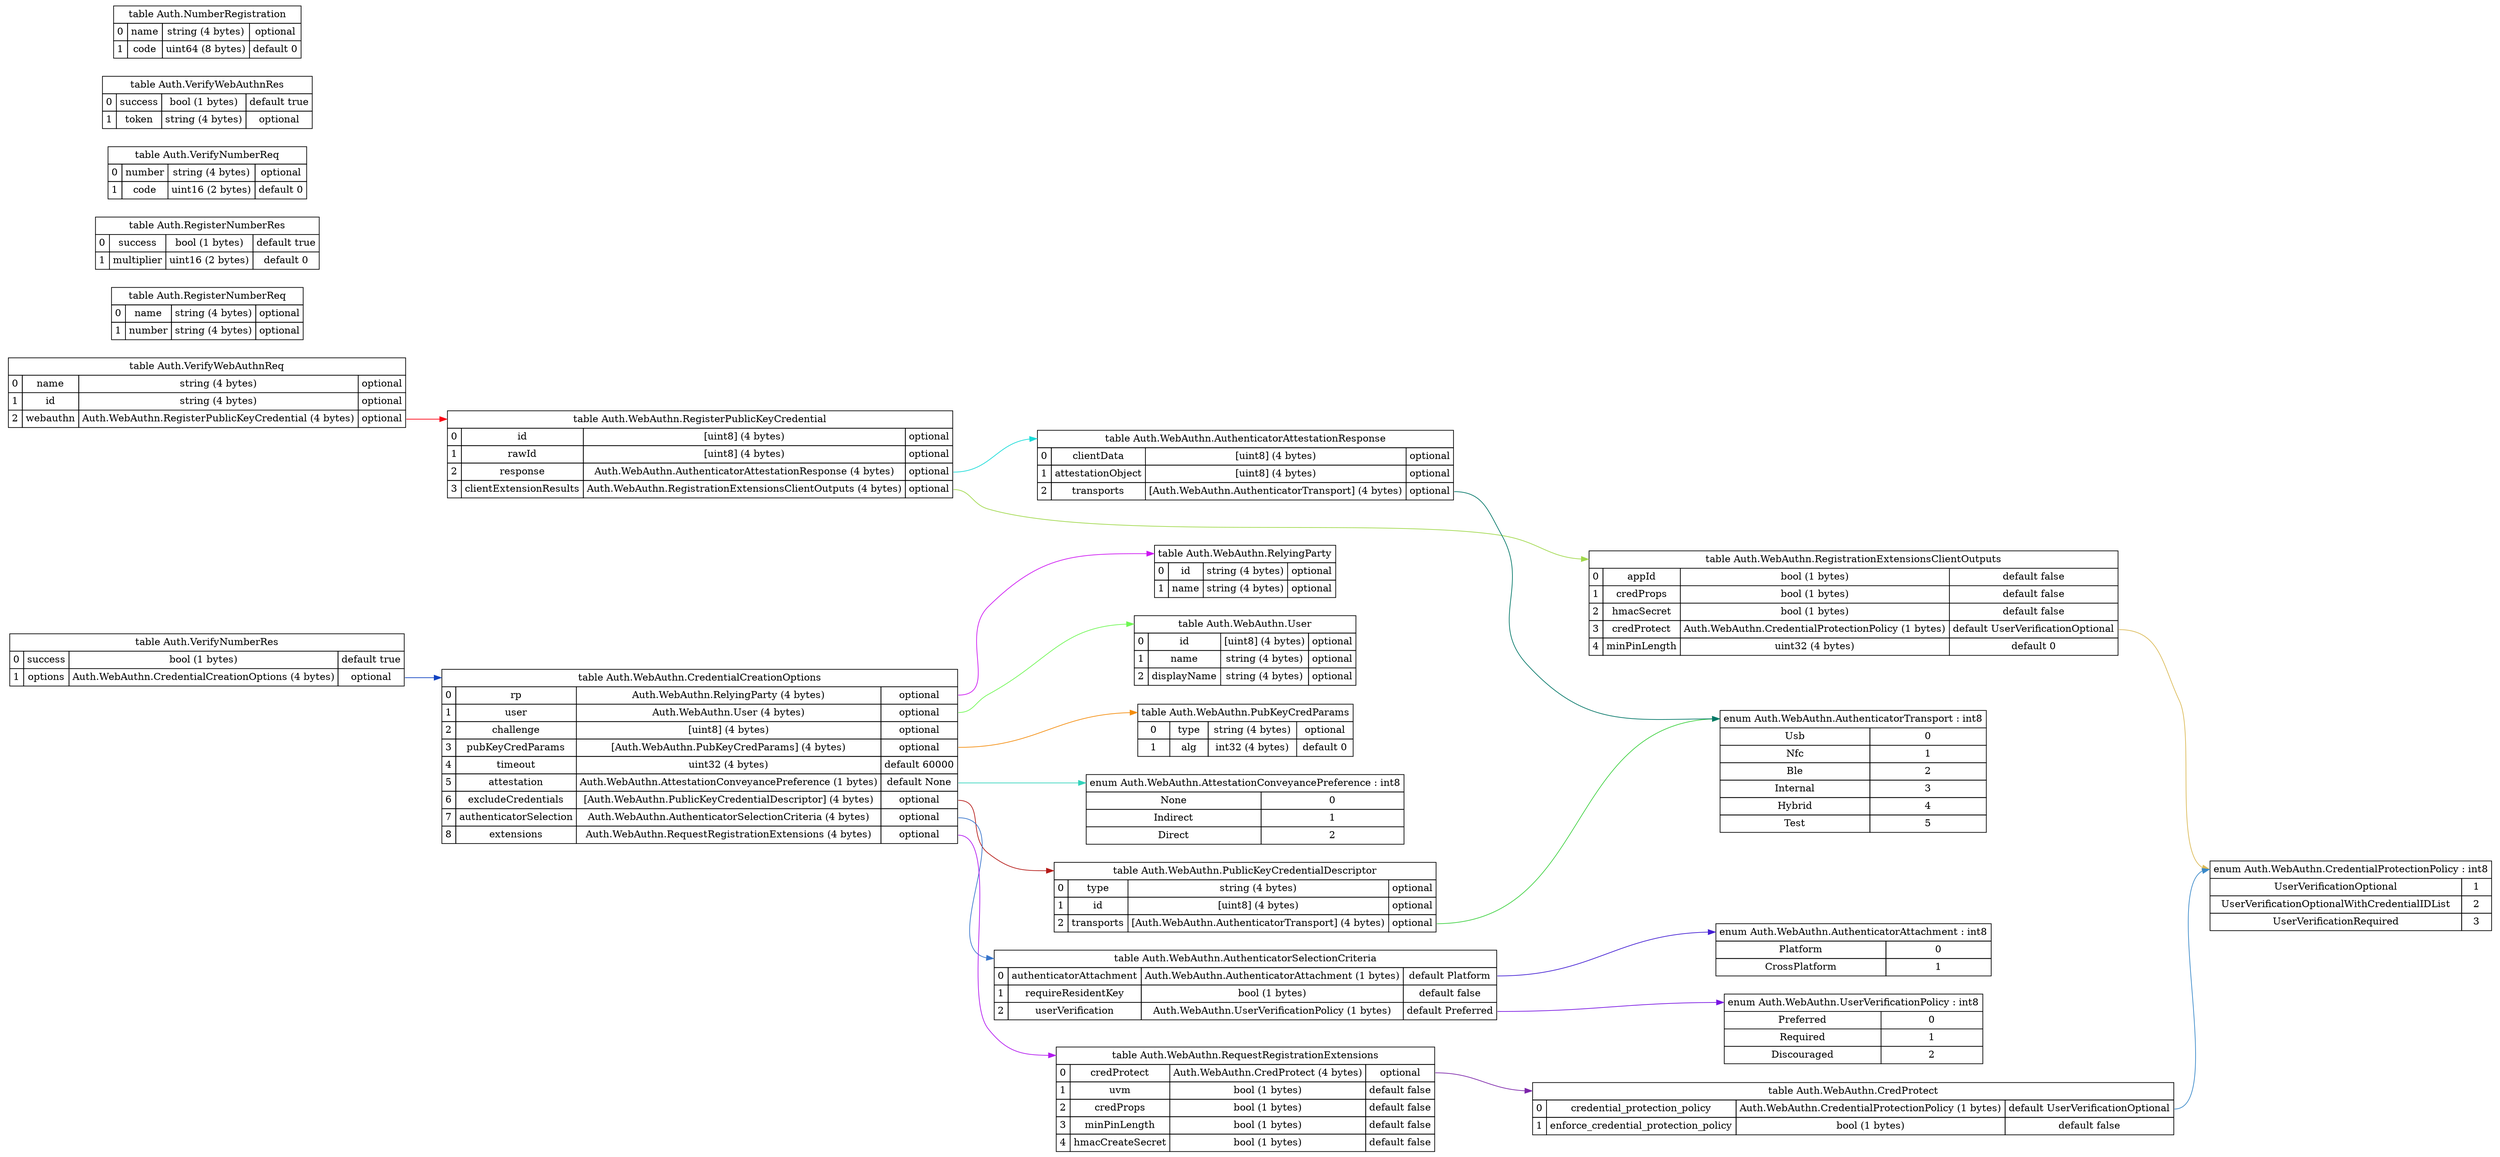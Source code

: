 digraph G
{
  node[ shape = none ];
  rankdir=LR;

  decl7[ label=<
    <TABLE BORDER="0" CELLBORDER="1" CELLSPACING="0" CELLPADDING="4">
      <TR>
        <TD colspan="4" PORT="name">table Auth.WebAuthn.CredentialCreationOptions</TD>
      </TR>
      <TR>
        <TD>0</TD>
        <TD>rp</TD>
        <TD>Auth.WebAuthn.RelyingParty (4 bytes)</TD>
        <TD PORT="p0">optional</TD>
      </TR>
      <TR>
        <TD>1</TD>
        <TD>user</TD>
        <TD>Auth.WebAuthn.User (4 bytes)</TD>
        <TD PORT="p1">optional</TD>
      </TR>
      <TR>
        <TD>2</TD>
        <TD>challenge</TD>
        <TD>[uint8] (4 bytes)</TD>
        <TD PORT="p2">optional</TD>
      </TR>
      <TR>
        <TD>3</TD>
        <TD>pubKeyCredParams</TD>
        <TD>[Auth.WebAuthn.PubKeyCredParams] (4 bytes)</TD>
        <TD PORT="p3">optional</TD>
      </TR>
      <TR>
        <TD>4</TD>
        <TD>timeout</TD>
        <TD>uint32 (4 bytes)</TD>
        <TD PORT="p4">default 60000</TD>
      </TR>
      <TR>
        <TD>5</TD>
        <TD>attestation</TD>
        <TD>Auth.WebAuthn.AttestationConveyancePreference (1 bytes)</TD>
        <TD PORT="p5">default None</TD>
      </TR>
      <TR>
        <TD>6</TD>
        <TD>excludeCredentials</TD>
        <TD>[Auth.WebAuthn.PublicKeyCredentialDescriptor] (4 bytes)</TD>
        <TD PORT="p6">optional</TD>
      </TR>
      <TR>
        <TD>7</TD>
        <TD>authenticatorSelection</TD>
        <TD>Auth.WebAuthn.AuthenticatorSelectionCriteria (4 bytes)</TD>
        <TD PORT="p7">optional</TD>
      </TR>
      <TR>
        <TD>8</TD>
        <TD>extensions</TD>
        <TD>Auth.WebAuthn.RequestRegistrationExtensions (4 bytes)</TD>
        <TD PORT="p8">optional</TD>
      </TR></TABLE>>
  ];
  decl7:p0:e -> decl21:name [color = "#cd15f2"];
  decl7:p1:e -> decl22:name [color = "#6ff754"];
  decl7:p3:e -> decl20:name [color = "#f48d0e"];
  decl7:p5:e -> decl19:name [color = "#32d3bb"];
  decl7:p6:e -> decl14:name [color = "#b51a17"];
  decl7:p7:e -> decl15:name [color = "#3775cc"];
  decl7:p8:e -> decl11:name [color = "#b217ef"];

  decl8[ label=<
    <TABLE BORDER="0" CELLBORDER="1" CELLSPACING="0" CELLPADDING="4">
      <TR>
        <TD colspan="4" PORT="name">table Auth.WebAuthn.RegisterPublicKeyCredential</TD>
      </TR>
      <TR>
        <TD>0</TD>
        <TD>id</TD>
        <TD>[uint8] (4 bytes)</TD>
        <TD PORT="p0">optional</TD>
      </TR>
      <TR>
        <TD>1</TD>
        <TD>rawId</TD>
        <TD>[uint8] (4 bytes)</TD>
        <TD PORT="p1">optional</TD>
      </TR>
      <TR>
        <TD>2</TD>
        <TD>response</TD>
        <TD>Auth.WebAuthn.AuthenticatorAttestationResponse (4 bytes)</TD>
        <TD PORT="p2">optional</TD>
      </TR>
      <TR>
        <TD>3</TD>
        <TD>clientExtensionResults</TD>
        <TD>Auth.WebAuthn.RegistrationExtensionsClientOutputs (4 bytes)</TD>
        <TD PORT="p3">optional</TD>
      </TR></TABLE>>
  ];
  decl8:p2:e -> decl9:name [color = "#18dbd8"];
  decl8:p3:e -> decl10:name [color = "#a0d84b"];

  decl9[ label=<
    <TABLE BORDER="0" CELLBORDER="1" CELLSPACING="0" CELLPADDING="4">
      <TR>
        <TD colspan="4" PORT="name">table Auth.WebAuthn.AuthenticatorAttestationResponse</TD>
      </TR>
      <TR>
        <TD>0</TD>
        <TD>clientData</TD>
        <TD>[uint8] (4 bytes)</TD>
        <TD PORT="p0">optional</TD>
      </TR>
      <TR>
        <TD>1</TD>
        <TD>attestationObject</TD>
        <TD>[uint8] (4 bytes)</TD>
        <TD PORT="p1">optional</TD>
      </TR>
      <TR>
        <TD>2</TD>
        <TD>transports</TD>
        <TD>[Auth.WebAuthn.AuthenticatorTransport] (4 bytes)</TD>
        <TD PORT="p2">optional</TD>
      </TR></TABLE>>
  ];
  decl9:p2:e -> decl18:name [color = "#037768"];

  decl10[ label=<
    <TABLE BORDER="0" CELLBORDER="1" CELLSPACING="0" CELLPADDING="4">
      <TR>
        <TD colspan="4" PORT="name">table Auth.WebAuthn.RegistrationExtensionsClientOutputs</TD>
      </TR>
      <TR>
        <TD>0</TD>
        <TD>appId</TD>
        <TD>bool (1 bytes)</TD>
        <TD PORT="p0">default false</TD>
      </TR>
      <TR>
        <TD>1</TD>
        <TD>credProps</TD>
        <TD>bool (1 bytes)</TD>
        <TD PORT="p1">default false</TD>
      </TR>
      <TR>
        <TD>2</TD>
        <TD>hmacSecret</TD>
        <TD>bool (1 bytes)</TD>
        <TD PORT="p2">default false</TD>
      </TR>
      <TR>
        <TD>3</TD>
        <TD>credProtect</TD>
        <TD>Auth.WebAuthn.CredentialProtectionPolicy (1 bytes)</TD>
        <TD PORT="p3">default UserVerificationOptional</TD>
      </TR>
      <TR>
        <TD>4</TD>
        <TD>minPinLength</TD>
        <TD>uint32 (4 bytes)</TD>
        <TD PORT="p4">default 0</TD>
      </TR></TABLE>>
  ];
  decl10:p3:e -> decl13:name [color = "#dbba57"];

  decl11[ label=<
    <TABLE BORDER="0" CELLBORDER="1" CELLSPACING="0" CELLPADDING="4">
      <TR>
        <TD colspan="4" PORT="name">table Auth.WebAuthn.RequestRegistrationExtensions</TD>
      </TR>
      <TR>
        <TD>0</TD>
        <TD>credProtect</TD>
        <TD>Auth.WebAuthn.CredProtect (4 bytes)</TD>
        <TD PORT="p0">optional</TD>
      </TR>
      <TR>
        <TD>1</TD>
        <TD>uvm</TD>
        <TD>bool (1 bytes)</TD>
        <TD PORT="p1">default false</TD>
      </TR>
      <TR>
        <TD>2</TD>
        <TD>credProps</TD>
        <TD>bool (1 bytes)</TD>
        <TD PORT="p2">default false</TD>
      </TR>
      <TR>
        <TD>3</TD>
        <TD>minPinLength</TD>
        <TD>bool (1 bytes)</TD>
        <TD PORT="p3">default false</TD>
      </TR>
      <TR>
        <TD>4</TD>
        <TD>hmacCreateSecret</TD>
        <TD>bool (1 bytes)</TD>
        <TD PORT="p4">default false</TD>
      </TR></TABLE>>
  ];
  decl11:p0:e -> decl12:name [color = "#7c25aa"];

  decl12[ label=<
    <TABLE BORDER="0" CELLBORDER="1" CELLSPACING="0" CELLPADDING="4">
      <TR>
        <TD colspan="4" PORT="name">table Auth.WebAuthn.CredProtect</TD>
      </TR>
      <TR>
        <TD>0</TD>
        <TD>credential_protection_policy</TD>
        <TD>Auth.WebAuthn.CredentialProtectionPolicy (1 bytes)</TD>
        <TD PORT="p0">default UserVerificationOptional</TD>
      </TR>
      <TR>
        <TD>1</TD>
        <TD>enforce_credential_protection_policy</TD>
        <TD>bool (1 bytes)</TD>
        <TD PORT="p1">default false</TD>
      </TR></TABLE>>
  ];
  decl12:p0:e -> decl13:name [color = "#3a89c9"];

  decl13[ label=<
    <TABLE BORDER="0" CELLBORDER="1" CELLSPACING="0" CELLPADDING="4">
      <TR>
        <TD colspan="2" PORT="name">enum Auth.WebAuthn.CredentialProtectionPolicy : int8</TD>
      </TR>
      <TR>
        <TD>UserVerificationOptional</TD>
        <TD>1</TD>
      </TR>
      <TR>
        <TD>UserVerificationOptionalWithCredentialIDList</TD>
        <TD>2</TD>
      </TR>
      <TR>
        <TD>UserVerificationRequired</TD>
        <TD>3</TD>
      </TR>
    </TABLE>>
  ];

  decl14[ label=<
    <TABLE BORDER="0" CELLBORDER="1" CELLSPACING="0" CELLPADDING="4">
      <TR>
        <TD colspan="4" PORT="name">table Auth.WebAuthn.PublicKeyCredentialDescriptor</TD>
      </TR>
      <TR>
        <TD>0</TD>
        <TD>type</TD>
        <TD>string (4 bytes)</TD>
        <TD PORT="p0">optional</TD>
      </TR>
      <TR>
        <TD>1</TD>
        <TD>id</TD>
        <TD>[uint8] (4 bytes)</TD>
        <TD PORT="p1">optional</TD>
      </TR>
      <TR>
        <TD>2</TD>
        <TD>transports</TD>
        <TD>[Auth.WebAuthn.AuthenticatorTransport] (4 bytes)</TD>
        <TD PORT="p2">optional</TD>
      </TR></TABLE>>
  ];
  decl14:p2:e -> decl18:name [color = "#3ed141"];

  decl15[ label=<
    <TABLE BORDER="0" CELLBORDER="1" CELLSPACING="0" CELLPADDING="4">
      <TR>
        <TD colspan="4" PORT="name">table Auth.WebAuthn.AuthenticatorSelectionCriteria</TD>
      </TR>
      <TR>
        <TD>0</TD>
        <TD>authenticatorAttachment</TD>
        <TD>Auth.WebAuthn.AuthenticatorAttachment (1 bytes)</TD>
        <TD PORT="p0">default Platform</TD>
      </TR>
      <TR>
        <TD>1</TD>
        <TD>requireResidentKey</TD>
        <TD>bool (1 bytes)</TD>
        <TD PORT="p1">default false</TD>
      </TR>
      <TR>
        <TD>2</TD>
        <TD>userVerification</TD>
        <TD>Auth.WebAuthn.UserVerificationPolicy (1 bytes)</TD>
        <TD PORT="p2">default Preferred</TD>
      </TR></TABLE>>
  ];
  decl15:p0:e -> decl17:name [color = "#421dd3"];
  decl15:p2:e -> decl16:name [color = "#7814e2"];

  decl16[ label=<
    <TABLE BORDER="0" CELLBORDER="1" CELLSPACING="0" CELLPADDING="4">
      <TR>
        <TD colspan="2" PORT="name">enum Auth.WebAuthn.UserVerificationPolicy : int8</TD>
      </TR>
      <TR>
        <TD>Preferred</TD>
        <TD>0</TD>
      </TR>
      <TR>
        <TD>Required</TD>
        <TD>1</TD>
      </TR>
      <TR>
        <TD>Discouraged</TD>
        <TD>2</TD>
      </TR>
    </TABLE>>
  ];

  decl17[ label=<
    <TABLE BORDER="0" CELLBORDER="1" CELLSPACING="0" CELLPADDING="4">
      <TR>
        <TD colspan="2" PORT="name">enum Auth.WebAuthn.AuthenticatorAttachment : int8</TD>
      </TR>
      <TR>
        <TD>Platform</TD>
        <TD>0</TD>
      </TR>
      <TR>
        <TD>CrossPlatform</TD>
        <TD>1</TD>
      </TR>
    </TABLE>>
  ];

  decl18[ label=<
    <TABLE BORDER="0" CELLBORDER="1" CELLSPACING="0" CELLPADDING="4">
      <TR>
        <TD colspan="2" PORT="name">enum Auth.WebAuthn.AuthenticatorTransport : int8</TD>
      </TR>
      <TR>
        <TD>Usb</TD>
        <TD>0</TD>
      </TR>
      <TR>
        <TD>Nfc</TD>
        <TD>1</TD>
      </TR>
      <TR>
        <TD>Ble</TD>
        <TD>2</TD>
      </TR>
      <TR>
        <TD>Internal</TD>
        <TD>3</TD>
      </TR>
      <TR>
        <TD>Hybrid</TD>
        <TD>4</TD>
      </TR>
      <TR>
        <TD>Test</TD>
        <TD>5</TD>
      </TR>
    </TABLE>>
  ];

  decl19[ label=<
    <TABLE BORDER="0" CELLBORDER="1" CELLSPACING="0" CELLPADDING="4">
      <TR>
        <TD colspan="2" PORT="name">enum Auth.WebAuthn.AttestationConveyancePreference : int8</TD>
      </TR>
      <TR>
        <TD>None</TD>
        <TD>0</TD>
      </TR>
      <TR>
        <TD>Indirect</TD>
        <TD>1</TD>
      </TR>
      <TR>
        <TD>Direct</TD>
        <TD>2</TD>
      </TR>
    </TABLE>>
  ];

  decl20[ label=<
    <TABLE BORDER="0" CELLBORDER="1" CELLSPACING="0" CELLPADDING="4">
      <TR>
        <TD colspan="4" PORT="name">table Auth.WebAuthn.PubKeyCredParams</TD>
      </TR>
      <TR>
        <TD>0</TD>
        <TD>type</TD>
        <TD>string (4 bytes)</TD>
        <TD PORT="p0">optional</TD>
      </TR>
      <TR>
        <TD>1</TD>
        <TD>alg</TD>
        <TD>int32 (4 bytes)</TD>
        <TD PORT="p1">default 0</TD>
      </TR></TABLE>>
  ];

  decl21[ label=<
    <TABLE BORDER="0" CELLBORDER="1" CELLSPACING="0" CELLPADDING="4">
      <TR>
        <TD colspan="4" PORT="name">table Auth.WebAuthn.RelyingParty</TD>
      </TR>
      <TR>
        <TD>0</TD>
        <TD>id</TD>
        <TD>string (4 bytes)</TD>
        <TD PORT="p0">optional</TD>
      </TR>
      <TR>
        <TD>1</TD>
        <TD>name</TD>
        <TD>string (4 bytes)</TD>
        <TD PORT="p1">optional</TD>
      </TR></TABLE>>
  ];

  decl22[ label=<
    <TABLE BORDER="0" CELLBORDER="1" CELLSPACING="0" CELLPADDING="4">
      <TR>
        <TD colspan="4" PORT="name">table Auth.WebAuthn.User</TD>
      </TR>
      <TR>
        <TD>0</TD>
        <TD>id</TD>
        <TD>[uint8] (4 bytes)</TD>
        <TD PORT="p0">optional</TD>
      </TR>
      <TR>
        <TD>1</TD>
        <TD>name</TD>
        <TD>string (4 bytes)</TD>
        <TD PORT="p1">optional</TD>
      </TR>
      <TR>
        <TD>2</TD>
        <TD>displayName</TD>
        <TD>string (4 bytes)</TD>
        <TD PORT="p2">optional</TD>
      </TR></TABLE>>
  ];

  decl0[ label=<
    <TABLE BORDER="0" CELLBORDER="1" CELLSPACING="0" CELLPADDING="4">
      <TR>
        <TD colspan="4" PORT="name">table Auth.RegisterNumberReq</TD>
      </TR>
      <TR>
        <TD>0</TD>
        <TD>name</TD>
        <TD>string (4 bytes)</TD>
        <TD PORT="p0">optional</TD>
      </TR>
      <TR>
        <TD>1</TD>
        <TD>number</TD>
        <TD>string (4 bytes)</TD>
        <TD PORT="p1">optional</TD>
      </TR></TABLE>>
  ];

  decl1[ label=<
    <TABLE BORDER="0" CELLBORDER="1" CELLSPACING="0" CELLPADDING="4">
      <TR>
        <TD colspan="4" PORT="name">table Auth.RegisterNumberRes</TD>
      </TR>
      <TR>
        <TD>0</TD>
        <TD>success</TD>
        <TD>bool (1 bytes)</TD>
        <TD PORT="p0">default true</TD>
      </TR>
      <TR>
        <TD>1</TD>
        <TD>multiplier</TD>
        <TD>uint16 (2 bytes)</TD>
        <TD PORT="p1">default 0</TD>
      </TR></TABLE>>
  ];

  decl2[ label=<
    <TABLE BORDER="0" CELLBORDER="1" CELLSPACING="0" CELLPADDING="4">
      <TR>
        <TD colspan="4" PORT="name">table Auth.VerifyNumberReq</TD>
      </TR>
      <TR>
        <TD>0</TD>
        <TD>number</TD>
        <TD>string (4 bytes)</TD>
        <TD PORT="p0">optional</TD>
      </TR>
      <TR>
        <TD>1</TD>
        <TD>code</TD>
        <TD>uint16 (2 bytes)</TD>
        <TD PORT="p1">default 0</TD>
      </TR></TABLE>>
  ];

  decl3[ label=<
    <TABLE BORDER="0" CELLBORDER="1" CELLSPACING="0" CELLPADDING="4">
      <TR>
        <TD colspan="4" PORT="name">table Auth.VerifyNumberRes</TD>
      </TR>
      <TR>
        <TD>0</TD>
        <TD>success</TD>
        <TD>bool (1 bytes)</TD>
        <TD PORT="p0">default true</TD>
      </TR>
      <TR>
        <TD>1</TD>
        <TD>options</TD>
        <TD>Auth.WebAuthn.CredentialCreationOptions (4 bytes)</TD>
        <TD PORT="p1">optional</TD>
      </TR></TABLE>>
  ];
  decl3:p1:e -> decl7:name [color = "#1143c1"];

  decl4[ label=<
    <TABLE BORDER="0" CELLBORDER="1" CELLSPACING="0" CELLPADDING="4">
      <TR>
        <TD colspan="4" PORT="name">table Auth.VerifyWebAuthnReq</TD>
      </TR>
      <TR>
        <TD>0</TD>
        <TD>name</TD>
        <TD>string (4 bytes)</TD>
        <TD PORT="p0">optional</TD>
      </TR>
      <TR>
        <TD>1</TD>
        <TD>id</TD>
        <TD>string (4 bytes)</TD>
        <TD PORT="p1">optional</TD>
      </TR>
      <TR>
        <TD>2</TD>
        <TD>webauthn</TD>
        <TD>Auth.WebAuthn.RegisterPublicKeyCredential (4 bytes)</TD>
        <TD PORT="p2">optional</TD>
      </TR></TABLE>>
  ];
  decl4:p2:e -> decl8:name [color = "#fc0213"];

  decl5[ label=<
    <TABLE BORDER="0" CELLBORDER="1" CELLSPACING="0" CELLPADDING="4">
      <TR>
        <TD colspan="4" PORT="name">table Auth.VerifyWebAuthnRes</TD>
      </TR>
      <TR>
        <TD>0</TD>
        <TD>success</TD>
        <TD>bool (1 bytes)</TD>
        <TD PORT="p0">default true</TD>
      </TR>
      <TR>
        <TD>1</TD>
        <TD>token</TD>
        <TD>string (4 bytes)</TD>
        <TD PORT="p1">optional</TD>
      </TR></TABLE>>
  ];

  decl6[ label=<
    <TABLE BORDER="0" CELLBORDER="1" CELLSPACING="0" CELLPADDING="4">
      <TR>
        <TD colspan="4" PORT="name">table Auth.NumberRegistration</TD>
      </TR>
      <TR>
        <TD>0</TD>
        <TD>name</TD>
        <TD>string (4 bytes)</TD>
        <TD PORT="p0">optional</TD>
      </TR>
      <TR>
        <TD>1</TD>
        <TD>code</TD>
        <TD>uint64 (8 bytes)</TD>
        <TD PORT="p1">default 0</TD>
      </TR></TABLE>>
  ];
}